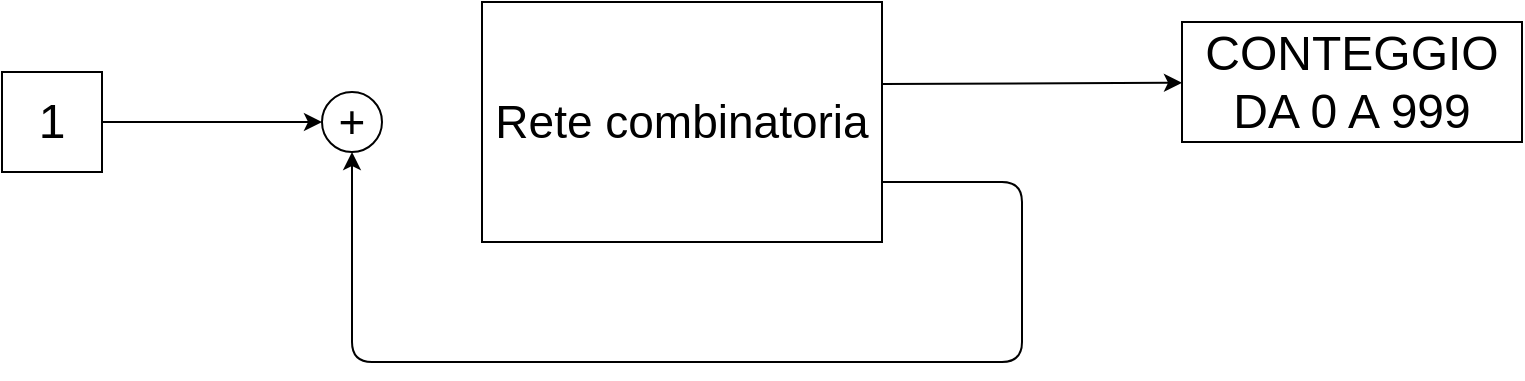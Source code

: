 <mxfile version="13.4.2" type="device"><diagram id="us0YHCZmDWDylOMMRq7_" name="Page-1"><mxGraphModel dx="1426" dy="720" grid="1" gridSize="10" guides="1" tooltips="1" connect="1" arrows="1" fold="1" page="1" pageScale="1" pageWidth="827" pageHeight="1169" math="0" shadow="0"><root><mxCell id="0"/><mxCell id="1" parent="0"/><mxCell id="bmdyGbNXmVXTaZIqArVS-1" value="&lt;font style=&quot;font-size: 23px&quot;&gt;Rete combinatoria&lt;/font&gt;" style="rounded=0;whiteSpace=wrap;html=1;" parent="1" vertex="1"><mxGeometry x="270" y="300" width="200" height="120" as="geometry"/></mxCell><mxCell id="bmdyGbNXmVXTaZIqArVS-2" value="&lt;font style=&quot;font-size: 23px&quot;&gt;+&lt;/font&gt;" style="ellipse;whiteSpace=wrap;html=1;aspect=fixed;" parent="1" vertex="1"><mxGeometry x="190" y="345" width="30" height="30" as="geometry"/></mxCell><mxCell id="bmdyGbNXmVXTaZIqArVS-3" value="&lt;font style=&quot;font-size: 24px&quot;&gt;1&lt;/font&gt;" style="rounded=0;whiteSpace=wrap;html=1;" parent="1" vertex="1"><mxGeometry x="30" y="335" width="50" height="50" as="geometry"/></mxCell><mxCell id="bmdyGbNXmVXTaZIqArVS-4" value="" style="endArrow=classic;html=1;exitX=1;exitY=0.5;exitDx=0;exitDy=0;entryX=0;entryY=0.5;entryDx=0;entryDy=0;" parent="1" source="bmdyGbNXmVXTaZIqArVS-3" target="bmdyGbNXmVXTaZIqArVS-2" edge="1"><mxGeometry width="50" height="50" relative="1" as="geometry"><mxPoint x="210" y="390" as="sourcePoint"/><mxPoint x="260" y="340" as="targetPoint"/></mxGeometry></mxCell><mxCell id="bmdyGbNXmVXTaZIqArVS-5" value="" style="endArrow=classic;html=1;exitX=1;exitY=0.75;exitDx=0;exitDy=0;entryX=0.5;entryY=1;entryDx=0;entryDy=0;" parent="1" source="bmdyGbNXmVXTaZIqArVS-1" target="bmdyGbNXmVXTaZIqArVS-2" edge="1"><mxGeometry width="50" height="50" relative="1" as="geometry"><mxPoint x="370" y="390" as="sourcePoint"/><mxPoint x="420" y="340" as="targetPoint"/><Array as="points"><mxPoint x="540" y="390"/><mxPoint x="540" y="480"/><mxPoint x="205" y="480"/></Array></mxGeometry></mxCell><mxCell id="bmdyGbNXmVXTaZIqArVS-6" value="" style="endArrow=classic;html=1;exitX=1;exitY=0.342;exitDx=0;exitDy=0;exitPerimeter=0;" parent="1" source="bmdyGbNXmVXTaZIqArVS-1" target="bmdyGbNXmVXTaZIqArVS-7" edge="1"><mxGeometry width="50" height="50" relative="1" as="geometry"><mxPoint x="370" y="390" as="sourcePoint"/><mxPoint x="590" y="340" as="targetPoint"/></mxGeometry></mxCell><mxCell id="bmdyGbNXmVXTaZIqArVS-7" value="&lt;font style=&quot;font-size: 24px&quot;&gt;CONTEGGIO DA 0 A 999&lt;/font&gt;" style="rounded=0;whiteSpace=wrap;html=1;" parent="1" vertex="1"><mxGeometry x="620" y="310" width="170" height="60" as="geometry"/></mxCell></root></mxGraphModel></diagram></mxfile>